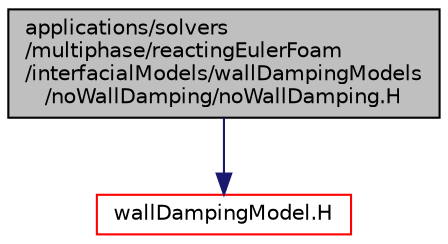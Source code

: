 digraph "applications/solvers/multiphase/reactingEulerFoam/interfacialModels/wallDampingModels/noWallDamping/noWallDamping.H"
{
  bgcolor="transparent";
  edge [fontname="Helvetica",fontsize="10",labelfontname="Helvetica",labelfontsize="10"];
  node [fontname="Helvetica",fontsize="10",shape=record];
  Node1 [label="applications/solvers\l/multiphase/reactingEulerFoam\l/interfacialModels/wallDampingModels\l/noWallDamping/noWallDamping.H",height=0.2,width=0.4,color="black", fillcolor="grey75", style="filled", fontcolor="black"];
  Node1 -> Node2 [color="midnightblue",fontsize="10",style="solid",fontname="Helvetica"];
  Node2 [label="wallDampingModel.H",height=0.2,width=0.4,color="red",URL="$a03633.html"];
}
